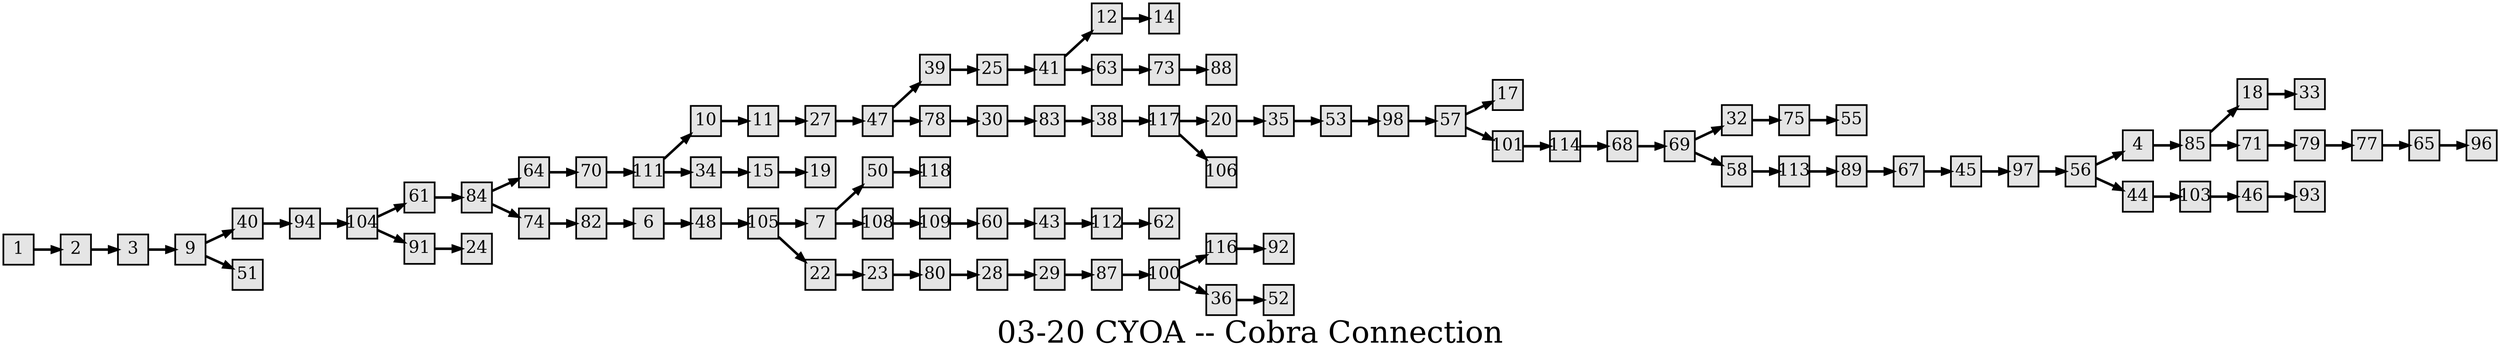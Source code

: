 digraph g{
  graph [ label="03-20 CYOA -- Cobra Connection" rankdir=LR, ordering=out, fontsize=36, nodesep="0.35", ranksep="0.45"];
  node  [shape=rect, penwidth=2, fontsize=20, style=filled, fillcolor=grey90, margin="0,0", labelfloat=true, regular=true, fixedsize=true];
  edge  [labelfloat=true, penwidth=3, fontsize=12];

  1 -> 2;
  2 -> 3;
  3 -> 9;
  4 -> 85;
  6 -> 48;
  7 -> 50;
  7 -> 108;
  9 -> 40;
  9 -> 51;
  10 -> 11;
  11 -> 27;
  12 -> 14;
  15 -> 19;
  18 -> 33;
  20 -> 35;
  22 -> 23;
  23 -> 80;
  25 -> 41;
  27 -> 47;
  28 -> 29;
  29 -> 87;
  30 -> 83;
  32 -> 75;
  34 -> 15;
  35 -> 53;
  36 -> 52;
  38 -> 117;
  39 -> 25;
  40 -> 94;
  41 -> 12;
  41 -> 63;
  43 -> 112;
  44 -> 103;
  45 -> 97;
  46 -> 93;
  47 -> 39;
  47 -> 78;
  48 -> 105;
  50 -> 118;
  53 -> 98;
  56 -> 4;
  56 -> 44;
  
  57 -> 17;
  57 -> 101;
  58 -> 113;
  60 -> 43;
  61 -> 84;
  63 -> 73;
  64 -> 70;
  65 -> 96;
  67 -> 45;
  68 -> 69;
  69 -> 32;
  69 -> 58;
  70 -> 111;
  71 -> 79;
  73 -> 88;
  74 -> 82;
  75 -> 55;
  77 -> 65;
  78 -> 30;
  79 -> 77;
  80 -> 28;
  82 -> 6;
  83 -> 38;
  84 -> 64;
  84 -> 74;
  85 -> 18;
  85 -> 71;
  87 -> 100;
  89 -> 67;
  91 -> 24;
  94 -> 104;
  97 -> 56;
  98 -> 57;
  100 -> 116;
  100 -> 36;
  101 -> 114;
  103 -> 46;
  104 -> 61;
  104 -> 91;
  105 -> 7;
  105 -> 22;
  108 -> 109;
  109 -> 60;
  111 -> 10;
  111 -> 34;
  112 -> 62;
  113 -> 89;
  114 -> 68;
  116 -> 92;
  117 -> 20;
  117 -> 106;
  
}

